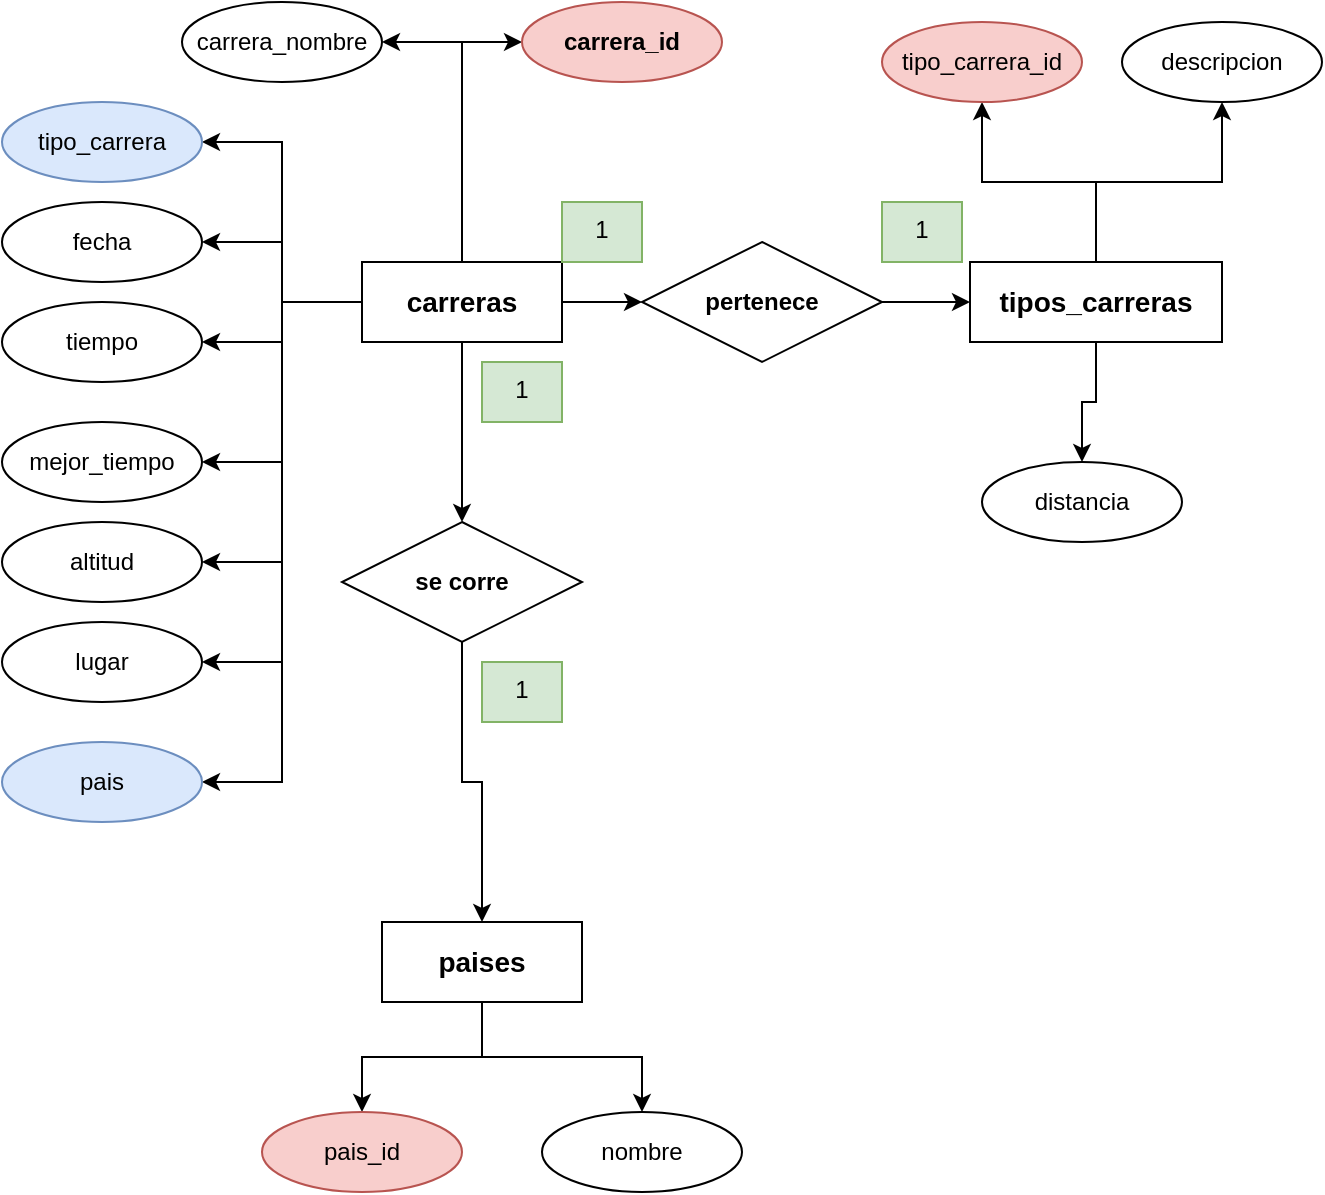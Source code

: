 <mxfile version="21.8.2" type="device">
  <diagram name="Página-1" id="4GQdRo6-TERk7sKKSEY7">
    <mxGraphModel dx="1434" dy="790" grid="1" gridSize="10" guides="1" tooltips="1" connect="1" arrows="1" fold="1" page="1" pageScale="1" pageWidth="827" pageHeight="1169" math="0" shadow="0">
      <root>
        <mxCell id="0" />
        <mxCell id="1" parent="0" />
        <mxCell id="cD0dvDehbpcGYG6VARs2-8" value="" style="edgeStyle=orthogonalEdgeStyle;rounded=0;orthogonalLoop=1;jettySize=auto;html=1;entryX=0;entryY=0.5;entryDx=0;entryDy=0;" edge="1" parent="1" source="cD0dvDehbpcGYG6VARs2-1" target="cD0dvDehbpcGYG6VARs2-7">
          <mxGeometry relative="1" as="geometry" />
        </mxCell>
        <mxCell id="cD0dvDehbpcGYG6VARs2-12" style="edgeStyle=orthogonalEdgeStyle;rounded=0;orthogonalLoop=1;jettySize=auto;html=1;entryX=1;entryY=0.5;entryDx=0;entryDy=0;" edge="1" parent="1" source="cD0dvDehbpcGYG6VARs2-1" target="cD0dvDehbpcGYG6VARs2-11">
          <mxGeometry relative="1" as="geometry" />
        </mxCell>
        <mxCell id="cD0dvDehbpcGYG6VARs2-14" value="" style="edgeStyle=orthogonalEdgeStyle;rounded=0;orthogonalLoop=1;jettySize=auto;html=1;" edge="1" parent="1" source="cD0dvDehbpcGYG6VARs2-1" target="cD0dvDehbpcGYG6VARs2-13">
          <mxGeometry relative="1" as="geometry" />
        </mxCell>
        <mxCell id="cD0dvDehbpcGYG6VARs2-23" style="edgeStyle=orthogonalEdgeStyle;rounded=0;orthogonalLoop=1;jettySize=auto;html=1;entryX=1;entryY=0.5;entryDx=0;entryDy=0;" edge="1" parent="1" source="cD0dvDehbpcGYG6VARs2-1" target="cD0dvDehbpcGYG6VARs2-16">
          <mxGeometry relative="1" as="geometry" />
        </mxCell>
        <mxCell id="cD0dvDehbpcGYG6VARs2-24" style="edgeStyle=orthogonalEdgeStyle;rounded=0;orthogonalLoop=1;jettySize=auto;html=1;entryX=1;entryY=0.5;entryDx=0;entryDy=0;" edge="1" parent="1" source="cD0dvDehbpcGYG6VARs2-1" target="cD0dvDehbpcGYG6VARs2-17">
          <mxGeometry relative="1" as="geometry" />
        </mxCell>
        <mxCell id="cD0dvDehbpcGYG6VARs2-25" style="edgeStyle=orthogonalEdgeStyle;rounded=0;orthogonalLoop=1;jettySize=auto;html=1;entryX=1;entryY=0.5;entryDx=0;entryDy=0;" edge="1" parent="1" source="cD0dvDehbpcGYG6VARs2-1" target="cD0dvDehbpcGYG6VARs2-18">
          <mxGeometry relative="1" as="geometry" />
        </mxCell>
        <mxCell id="cD0dvDehbpcGYG6VARs2-26" style="edgeStyle=orthogonalEdgeStyle;rounded=0;orthogonalLoop=1;jettySize=auto;html=1;entryX=1;entryY=0.5;entryDx=0;entryDy=0;" edge="1" parent="1" source="cD0dvDehbpcGYG6VARs2-1" target="cD0dvDehbpcGYG6VARs2-19">
          <mxGeometry relative="1" as="geometry" />
        </mxCell>
        <mxCell id="cD0dvDehbpcGYG6VARs2-27" style="edgeStyle=orthogonalEdgeStyle;rounded=0;orthogonalLoop=1;jettySize=auto;html=1;entryX=1;entryY=0.5;entryDx=0;entryDy=0;" edge="1" parent="1" source="cD0dvDehbpcGYG6VARs2-1" target="cD0dvDehbpcGYG6VARs2-20">
          <mxGeometry relative="1" as="geometry" />
        </mxCell>
        <mxCell id="cD0dvDehbpcGYG6VARs2-28" style="edgeStyle=orthogonalEdgeStyle;rounded=0;orthogonalLoop=1;jettySize=auto;html=1;entryX=1;entryY=0.5;entryDx=0;entryDy=0;" edge="1" parent="1" source="cD0dvDehbpcGYG6VARs2-1" target="cD0dvDehbpcGYG6VARs2-21">
          <mxGeometry relative="1" as="geometry" />
        </mxCell>
        <mxCell id="cD0dvDehbpcGYG6VARs2-29" style="edgeStyle=orthogonalEdgeStyle;rounded=0;orthogonalLoop=1;jettySize=auto;html=1;entryX=1;entryY=0.5;entryDx=0;entryDy=0;" edge="1" parent="1" source="cD0dvDehbpcGYG6VARs2-1" target="cD0dvDehbpcGYG6VARs2-22">
          <mxGeometry relative="1" as="geometry" />
        </mxCell>
        <mxCell id="cD0dvDehbpcGYG6VARs2-37" style="edgeStyle=orthogonalEdgeStyle;rounded=0;orthogonalLoop=1;jettySize=auto;html=1;entryX=0.5;entryY=0;entryDx=0;entryDy=0;" edge="1" parent="1" source="cD0dvDehbpcGYG6VARs2-1" target="cD0dvDehbpcGYG6VARs2-36">
          <mxGeometry relative="1" as="geometry" />
        </mxCell>
        <mxCell id="cD0dvDehbpcGYG6VARs2-1" value="&lt;font style=&quot;font-size: 14px;&quot;&gt;carreras&lt;/font&gt;" style="whiteSpace=wrap;html=1;align=center;fontStyle=1;strokeWidth=1;" vertex="1" parent="1">
          <mxGeometry x="264" y="270" width="100" height="40" as="geometry" />
        </mxCell>
        <mxCell id="cD0dvDehbpcGYG6VARs2-33" style="edgeStyle=orthogonalEdgeStyle;rounded=0;orthogonalLoop=1;jettySize=auto;html=1;entryX=0.5;entryY=1;entryDx=0;entryDy=0;" edge="1" parent="1" source="cD0dvDehbpcGYG6VARs2-2" target="cD0dvDehbpcGYG6VARs2-30">
          <mxGeometry relative="1" as="geometry" />
        </mxCell>
        <mxCell id="cD0dvDehbpcGYG6VARs2-34" style="edgeStyle=orthogonalEdgeStyle;rounded=0;orthogonalLoop=1;jettySize=auto;html=1;" edge="1" parent="1" source="cD0dvDehbpcGYG6VARs2-2" target="cD0dvDehbpcGYG6VARs2-31">
          <mxGeometry relative="1" as="geometry" />
        </mxCell>
        <mxCell id="cD0dvDehbpcGYG6VARs2-35" style="edgeStyle=orthogonalEdgeStyle;rounded=0;orthogonalLoop=1;jettySize=auto;html=1;" edge="1" parent="1" source="cD0dvDehbpcGYG6VARs2-2" target="cD0dvDehbpcGYG6VARs2-32">
          <mxGeometry relative="1" as="geometry" />
        </mxCell>
        <mxCell id="cD0dvDehbpcGYG6VARs2-2" value="&lt;font style=&quot;font-size: 14px;&quot;&gt;tipos_carreras&lt;/font&gt;" style="whiteSpace=wrap;html=1;align=center;fontStyle=1;strokeWidth=1;" vertex="1" parent="1">
          <mxGeometry x="568" y="270" width="126" height="40" as="geometry" />
        </mxCell>
        <mxCell id="cD0dvDehbpcGYG6VARs2-45" style="edgeStyle=orthogonalEdgeStyle;rounded=0;orthogonalLoop=1;jettySize=auto;html=1;entryX=0.5;entryY=0;entryDx=0;entryDy=0;" edge="1" parent="1" source="cD0dvDehbpcGYG6VARs2-3" target="cD0dvDehbpcGYG6VARs2-43">
          <mxGeometry relative="1" as="geometry" />
        </mxCell>
        <mxCell id="cD0dvDehbpcGYG6VARs2-46" style="edgeStyle=orthogonalEdgeStyle;rounded=0;orthogonalLoop=1;jettySize=auto;html=1;entryX=0.5;entryY=0;entryDx=0;entryDy=0;" edge="1" parent="1" source="cD0dvDehbpcGYG6VARs2-3" target="cD0dvDehbpcGYG6VARs2-44">
          <mxGeometry relative="1" as="geometry" />
        </mxCell>
        <mxCell id="cD0dvDehbpcGYG6VARs2-3" value="&lt;font style=&quot;font-size: 14px;&quot;&gt;paises&lt;/font&gt;" style="whiteSpace=wrap;html=1;align=center;fontStyle=1;strokeWidth=1;" vertex="1" parent="1">
          <mxGeometry x="274" y="600" width="100" height="40" as="geometry" />
        </mxCell>
        <mxCell id="cD0dvDehbpcGYG6VARs2-7" value="&lt;b&gt;carrera_id&lt;/b&gt;" style="ellipse;whiteSpace=wrap;html=1;align=center;fillColor=#f8cecc;strokeColor=#b85450;" vertex="1" parent="1">
          <mxGeometry x="344" y="140" width="100" height="40" as="geometry" />
        </mxCell>
        <mxCell id="cD0dvDehbpcGYG6VARs2-11" value="carrera_nombre" style="ellipse;whiteSpace=wrap;html=1;align=center;" vertex="1" parent="1">
          <mxGeometry x="174" y="140" width="100" height="40" as="geometry" />
        </mxCell>
        <mxCell id="cD0dvDehbpcGYG6VARs2-15" value="" style="edgeStyle=orthogonalEdgeStyle;rounded=0;orthogonalLoop=1;jettySize=auto;html=1;" edge="1" parent="1" source="cD0dvDehbpcGYG6VARs2-13" target="cD0dvDehbpcGYG6VARs2-2">
          <mxGeometry relative="1" as="geometry" />
        </mxCell>
        <mxCell id="cD0dvDehbpcGYG6VARs2-13" value="&lt;b&gt;pertenece&lt;/b&gt;" style="shape=rhombus;perimeter=rhombusPerimeter;whiteSpace=wrap;html=1;align=center;" vertex="1" parent="1">
          <mxGeometry x="404" y="260" width="120" height="60" as="geometry" />
        </mxCell>
        <mxCell id="cD0dvDehbpcGYG6VARs2-16" value="tipo_carrera" style="ellipse;whiteSpace=wrap;html=1;align=center;fillColor=#dae8fc;strokeColor=#6c8ebf;" vertex="1" parent="1">
          <mxGeometry x="84" y="190" width="100" height="40" as="geometry" />
        </mxCell>
        <mxCell id="cD0dvDehbpcGYG6VARs2-17" value="fecha" style="ellipse;whiteSpace=wrap;html=1;align=center;" vertex="1" parent="1">
          <mxGeometry x="84" y="240" width="100" height="40" as="geometry" />
        </mxCell>
        <mxCell id="cD0dvDehbpcGYG6VARs2-18" value="tiempo" style="ellipse;whiteSpace=wrap;html=1;align=center;" vertex="1" parent="1">
          <mxGeometry x="84" y="290" width="100" height="40" as="geometry" />
        </mxCell>
        <mxCell id="cD0dvDehbpcGYG6VARs2-19" value="mejor_tiempo" style="ellipse;whiteSpace=wrap;html=1;align=center;" vertex="1" parent="1">
          <mxGeometry x="84" y="350" width="100" height="40" as="geometry" />
        </mxCell>
        <mxCell id="cD0dvDehbpcGYG6VARs2-20" value="altitud" style="ellipse;whiteSpace=wrap;html=1;align=center;" vertex="1" parent="1">
          <mxGeometry x="84" y="400" width="100" height="40" as="geometry" />
        </mxCell>
        <mxCell id="cD0dvDehbpcGYG6VARs2-21" value="lugar" style="ellipse;whiteSpace=wrap;html=1;align=center;" vertex="1" parent="1">
          <mxGeometry x="84" y="450" width="100" height="40" as="geometry" />
        </mxCell>
        <mxCell id="cD0dvDehbpcGYG6VARs2-22" value="pais" style="ellipse;whiteSpace=wrap;html=1;align=center;fillColor=#dae8fc;strokeColor=#6c8ebf;" vertex="1" parent="1">
          <mxGeometry x="84" y="510" width="100" height="40" as="geometry" />
        </mxCell>
        <mxCell id="cD0dvDehbpcGYG6VARs2-30" value="tipo_carrera_id" style="ellipse;whiteSpace=wrap;html=1;align=center;fillColor=#f8cecc;strokeColor=#b85450;" vertex="1" parent="1">
          <mxGeometry x="524" y="150" width="100" height="40" as="geometry" />
        </mxCell>
        <mxCell id="cD0dvDehbpcGYG6VARs2-31" value="descripcion" style="ellipse;whiteSpace=wrap;html=1;align=center;" vertex="1" parent="1">
          <mxGeometry x="644" y="150" width="100" height="40" as="geometry" />
        </mxCell>
        <mxCell id="cD0dvDehbpcGYG6VARs2-32" value="distancia" style="ellipse;whiteSpace=wrap;html=1;align=center;" vertex="1" parent="1">
          <mxGeometry x="574" y="370" width="100" height="40" as="geometry" />
        </mxCell>
        <mxCell id="cD0dvDehbpcGYG6VARs2-38" style="edgeStyle=orthogonalEdgeStyle;rounded=0;orthogonalLoop=1;jettySize=auto;html=1;" edge="1" parent="1" source="cD0dvDehbpcGYG6VARs2-36" target="cD0dvDehbpcGYG6VARs2-3">
          <mxGeometry relative="1" as="geometry" />
        </mxCell>
        <mxCell id="cD0dvDehbpcGYG6VARs2-36" value="&lt;b&gt;se corre&lt;/b&gt;" style="shape=rhombus;perimeter=rhombusPerimeter;whiteSpace=wrap;html=1;align=center;" vertex="1" parent="1">
          <mxGeometry x="254" y="400" width="120" height="60" as="geometry" />
        </mxCell>
        <mxCell id="cD0dvDehbpcGYG6VARs2-39" value="1" style="text;strokeColor=#82b366;fillColor=#d5e8d4;spacingLeft=4;spacingRight=4;overflow=hidden;rotatable=0;points=[[0,0.5],[1,0.5]];portConstraint=eastwest;fontSize=12;whiteSpace=wrap;html=1;align=center;" vertex="1" parent="1">
          <mxGeometry x="364" y="240" width="40" height="30" as="geometry" />
        </mxCell>
        <mxCell id="cD0dvDehbpcGYG6VARs2-40" value="1" style="text;strokeColor=#82b366;fillColor=#d5e8d4;spacingLeft=4;spacingRight=4;overflow=hidden;rotatable=0;points=[[0,0.5],[1,0.5]];portConstraint=eastwest;fontSize=12;whiteSpace=wrap;html=1;align=center;" vertex="1" parent="1">
          <mxGeometry x="524" y="240" width="40" height="30" as="geometry" />
        </mxCell>
        <mxCell id="cD0dvDehbpcGYG6VARs2-41" value="1" style="text;strokeColor=#82b366;fillColor=#d5e8d4;spacingLeft=4;spacingRight=4;overflow=hidden;rotatable=0;points=[[0,0.5],[1,0.5]];portConstraint=eastwest;fontSize=12;whiteSpace=wrap;html=1;align=center;" vertex="1" parent="1">
          <mxGeometry x="324" y="470" width="40" height="30" as="geometry" />
        </mxCell>
        <mxCell id="cD0dvDehbpcGYG6VARs2-42" value="1" style="text;strokeColor=#82b366;fillColor=#d5e8d4;spacingLeft=4;spacingRight=4;overflow=hidden;rotatable=0;points=[[0,0.5],[1,0.5]];portConstraint=eastwest;fontSize=12;whiteSpace=wrap;html=1;align=center;" vertex="1" parent="1">
          <mxGeometry x="324" y="320" width="40" height="30" as="geometry" />
        </mxCell>
        <mxCell id="cD0dvDehbpcGYG6VARs2-43" value="pais_id" style="ellipse;whiteSpace=wrap;html=1;align=center;fillColor=#f8cecc;strokeColor=#b85450;" vertex="1" parent="1">
          <mxGeometry x="214" y="695" width="100" height="40" as="geometry" />
        </mxCell>
        <mxCell id="cD0dvDehbpcGYG6VARs2-44" value="nombre" style="ellipse;whiteSpace=wrap;html=1;align=center;" vertex="1" parent="1">
          <mxGeometry x="354" y="695" width="100" height="40" as="geometry" />
        </mxCell>
      </root>
    </mxGraphModel>
  </diagram>
</mxfile>
